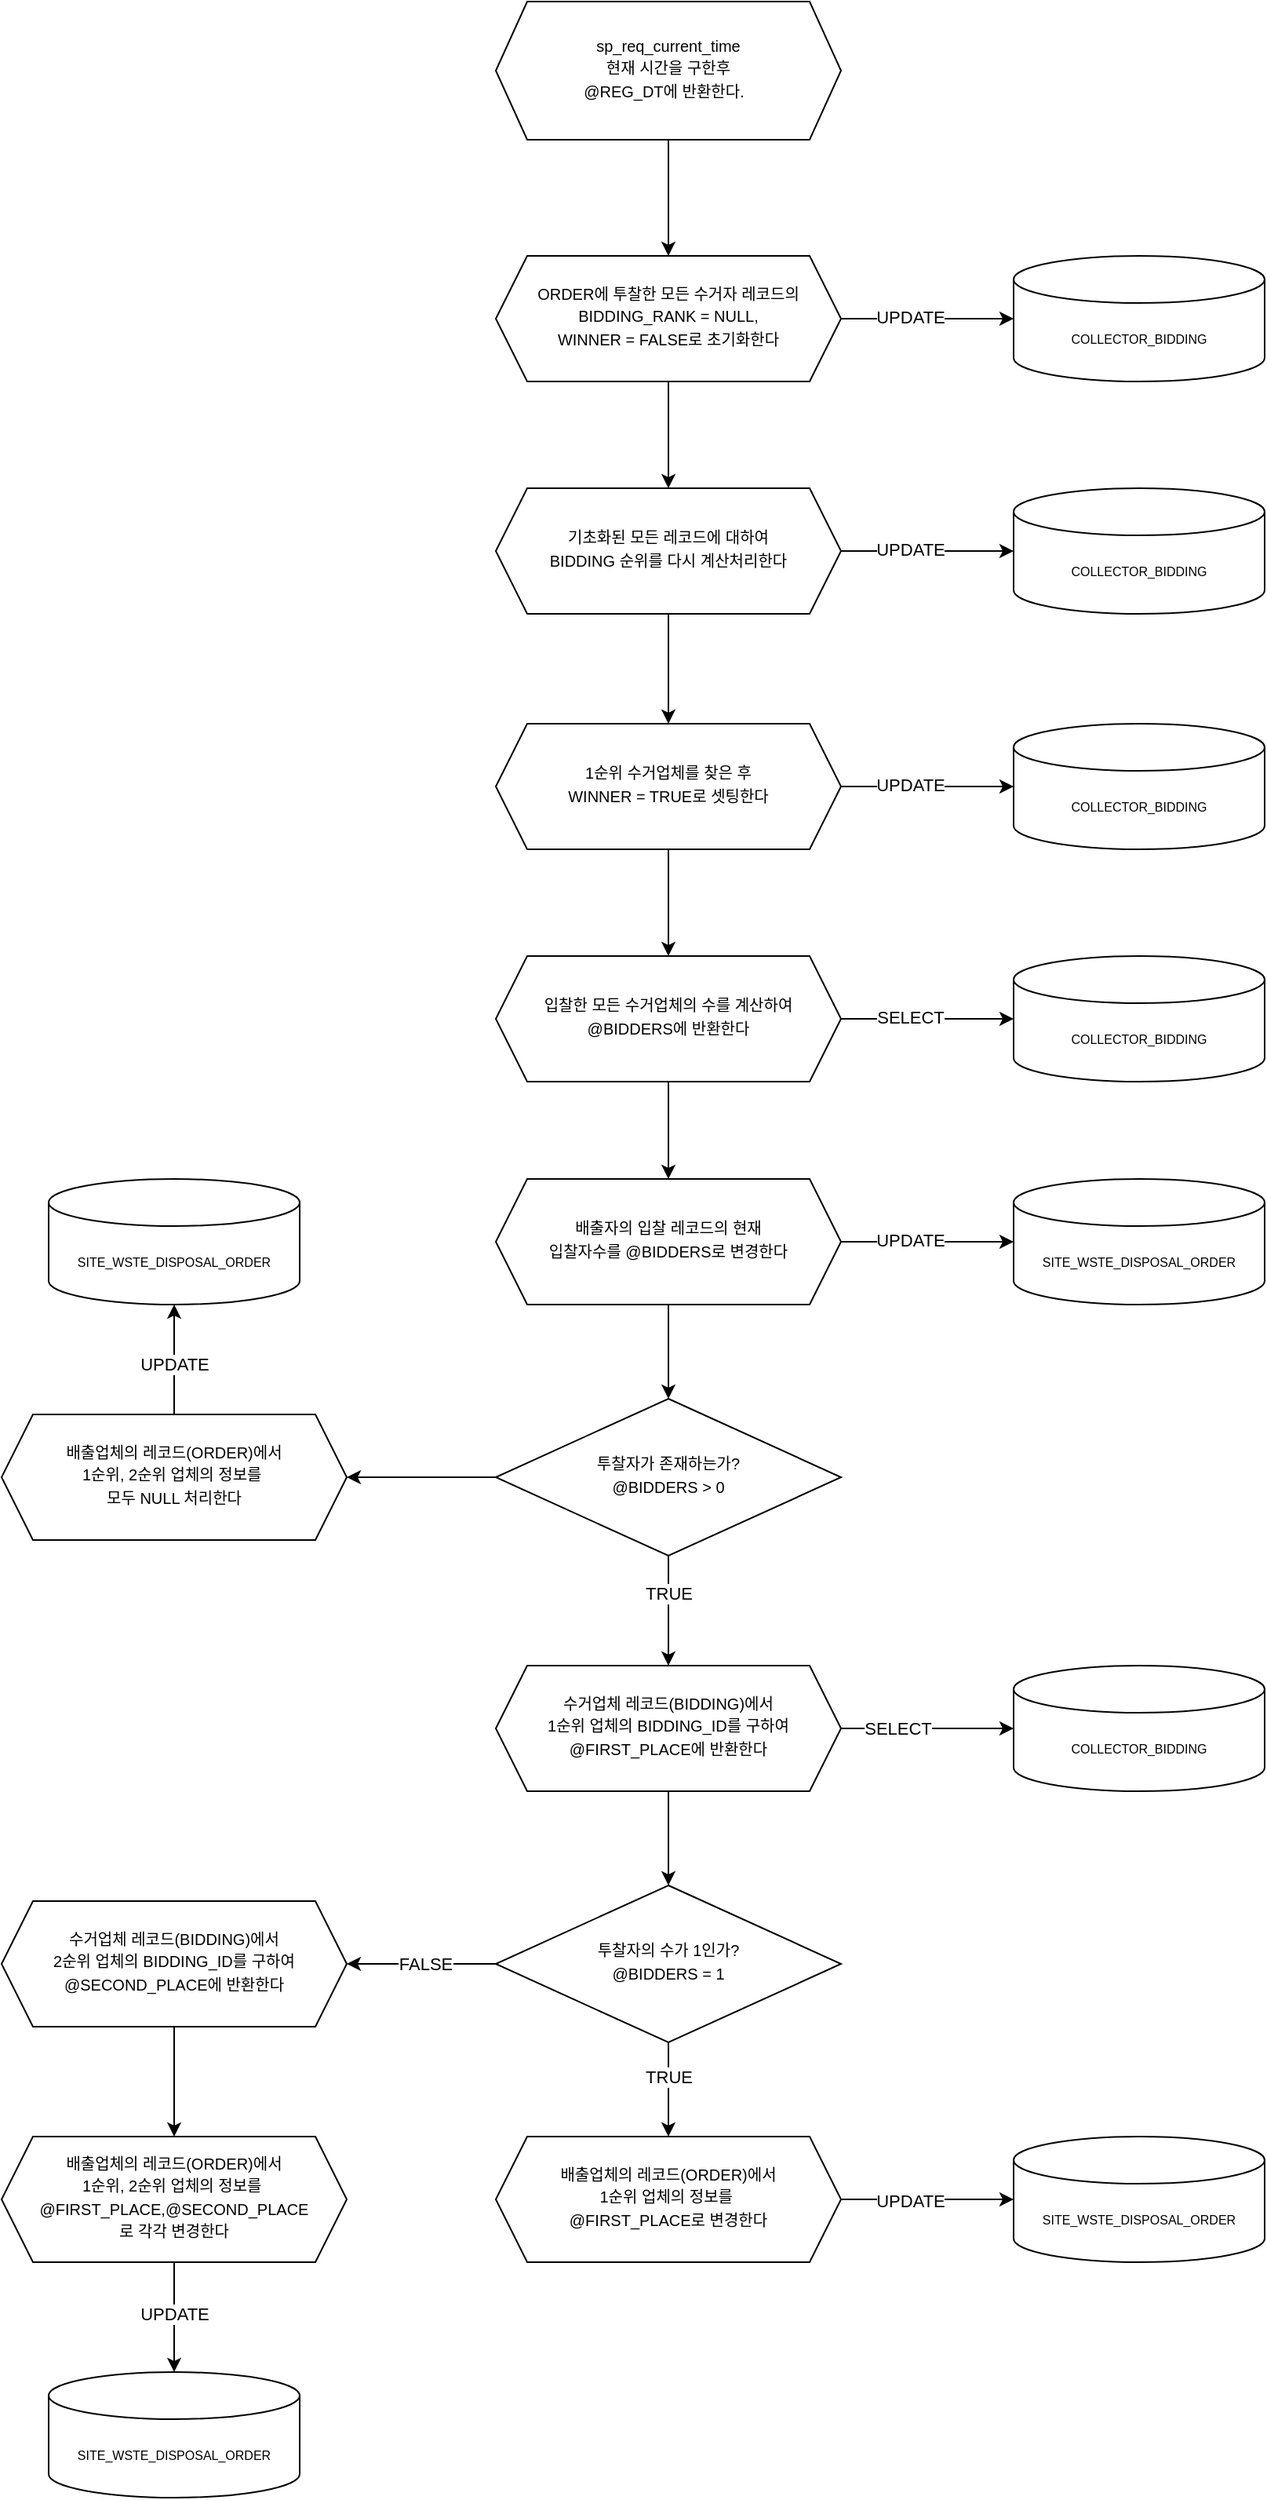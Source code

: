 <mxfile>
    <diagram id="6MBnwezuV47VaUJ1Mnr1" name="Page-1">
        <mxGraphModel dx="4254" dy="3724" grid="1" gridSize="10" guides="1" tooltips="1" connect="1" arrows="1" fold="1" page="1" pageScale="1" pageWidth="827" pageHeight="1169" math="0" shadow="0">
            <root>
                <mxCell id="0"/>
                <mxCell id="1" parent="0"/>
                <mxCell id="2" value="" style="edgeStyle=orthogonalEdgeStyle;rounded=0;orthogonalLoop=1;jettySize=auto;html=1;fontSize=8;" edge="1" parent="1" source="3" target="8">
                    <mxGeometry relative="1" as="geometry"/>
                </mxCell>
                <mxCell id="3" value="&lt;font style=&quot;font-size: 10px&quot;&gt;sp_req_current_time&lt;br&gt;현재 시간을 구한후&lt;br&gt;@REG_DT에 반환한다.&amp;nbsp;&amp;nbsp;&lt;/font&gt;" style="shape=hexagon;perimeter=hexagonPerimeter2;whiteSpace=wrap;html=1;fixedSize=1;shadow=0;strokeWidth=1;spacing=6;spacingTop=-4;" vertex="1" parent="1">
                    <mxGeometry x="-1325" y="-2300" width="220" height="88" as="geometry"/>
                </mxCell>
                <mxCell id="4" value="" style="edgeStyle=none;html=1;" edge="1" parent="1" source="8" target="12">
                    <mxGeometry relative="1" as="geometry"/>
                </mxCell>
                <mxCell id="5" value="" style="edgeStyle=none;html=1;" edge="1" parent="1" source="8" target="9">
                    <mxGeometry relative="1" as="geometry"/>
                </mxCell>
                <mxCell id="6" value="UPDATE" style="edgeLabel;html=1;align=center;verticalAlign=middle;resizable=0;points=[];" vertex="1" connectable="0" parent="5">
                    <mxGeometry x="-0.208" y="1" relative="1" as="geometry">
                        <mxPoint as="offset"/>
                    </mxGeometry>
                </mxCell>
                <mxCell id="8" value="&lt;span style=&quot;font-size: 10px&quot;&gt;ORDER에 투찰한 모든 수거자 레코드의 BIDDING_RANK = NULL, &lt;br&gt;WINNER = FALSE로 초기화한다&lt;/span&gt;" style="shape=hexagon;perimeter=hexagonPerimeter2;whiteSpace=wrap;html=1;fixedSize=1;shadow=0;strokeWidth=1;spacing=6;spacingTop=-4;" vertex="1" parent="1">
                    <mxGeometry x="-1325" y="-2138" width="220" height="80" as="geometry"/>
                </mxCell>
                <mxCell id="9" value="COLLECTOR_BIDDING" style="shape=cylinder3;whiteSpace=wrap;html=1;boundedLbl=1;backgroundOutline=1;size=15;fontSize=8;" vertex="1" parent="1">
                    <mxGeometry x="-995" y="-2138" width="160" height="80" as="geometry"/>
                </mxCell>
                <mxCell id="10" value="" style="edgeStyle=none;html=1;" edge="1" parent="1" source="12" target="13">
                    <mxGeometry relative="1" as="geometry"/>
                </mxCell>
                <mxCell id="11" value="UPDATE" style="edgeLabel;html=1;align=center;verticalAlign=middle;resizable=0;points=[];" vertex="1" connectable="0" parent="10">
                    <mxGeometry x="-0.208" y="1" relative="1" as="geometry">
                        <mxPoint as="offset"/>
                    </mxGeometry>
                </mxCell>
                <mxCell id="25" value="" style="edgeStyle=none;html=1;" edge="1" parent="1" source="12" target="19">
                    <mxGeometry relative="1" as="geometry"/>
                </mxCell>
                <mxCell id="12" value="&lt;span style=&quot;font-size: 10px&quot;&gt;기초화된 모든 레코드에 대하여 &lt;br&gt;BIDDING 순위를 다시 계산처리한다&lt;/span&gt;" style="shape=hexagon;perimeter=hexagonPerimeter2;whiteSpace=wrap;html=1;fixedSize=1;shadow=0;strokeWidth=1;spacing=6;spacingTop=-4;" vertex="1" parent="1">
                    <mxGeometry x="-1325" y="-1990" width="220" height="80" as="geometry"/>
                </mxCell>
                <mxCell id="13" value="COLLECTOR_BIDDING" style="shape=cylinder3;whiteSpace=wrap;html=1;boundedLbl=1;backgroundOutline=1;size=15;fontSize=8;" vertex="1" parent="1">
                    <mxGeometry x="-995" y="-1990" width="160" height="80" as="geometry"/>
                </mxCell>
                <mxCell id="16" value="" style="edgeStyle=none;html=1;" edge="1" source="19" target="23" parent="1">
                    <mxGeometry relative="1" as="geometry"/>
                </mxCell>
                <mxCell id="17" value="" style="edgeStyle=none;html=1;" edge="1" source="19" target="20" parent="1">
                    <mxGeometry relative="1" as="geometry"/>
                </mxCell>
                <mxCell id="18" value="UPDATE" style="edgeLabel;html=1;align=center;verticalAlign=middle;resizable=0;points=[];" vertex="1" connectable="0" parent="17">
                    <mxGeometry x="-0.208" y="1" relative="1" as="geometry">
                        <mxPoint as="offset"/>
                    </mxGeometry>
                </mxCell>
                <mxCell id="19" value="&lt;span style=&quot;font-size: 10px&quot;&gt;1순위 수거업체를 찾은 후 &lt;br&gt;WINNER = TRUE로 셋팅한다&lt;/span&gt;" style="shape=hexagon;perimeter=hexagonPerimeter2;whiteSpace=wrap;html=1;fixedSize=1;shadow=0;strokeWidth=1;spacing=6;spacingTop=-4;" vertex="1" parent="1">
                    <mxGeometry x="-1325" y="-1840" width="220" height="80" as="geometry"/>
                </mxCell>
                <mxCell id="20" value="COLLECTOR_BIDDING" style="shape=cylinder3;whiteSpace=wrap;html=1;boundedLbl=1;backgroundOutline=1;size=15;fontSize=8;" vertex="1" parent="1">
                    <mxGeometry x="-995" y="-1840" width="160" height="80" as="geometry"/>
                </mxCell>
                <mxCell id="21" value="" style="edgeStyle=none;html=1;" edge="1" source="23" target="24" parent="1">
                    <mxGeometry relative="1" as="geometry"/>
                </mxCell>
                <mxCell id="22" value="SELECT" style="edgeLabel;html=1;align=center;verticalAlign=middle;resizable=0;points=[];" vertex="1" connectable="0" parent="21">
                    <mxGeometry x="-0.208" y="1" relative="1" as="geometry">
                        <mxPoint as="offset"/>
                    </mxGeometry>
                </mxCell>
                <mxCell id="30" value="" style="edgeStyle=none;html=1;" edge="1" parent="1" source="23" target="28">
                    <mxGeometry relative="1" as="geometry"/>
                </mxCell>
                <mxCell id="23" value="&lt;span style=&quot;font-size: 10px&quot;&gt;입찰한 모든 수거업체의 수를 계산하여 @BIDDERS에 반환한다&lt;/span&gt;" style="shape=hexagon;perimeter=hexagonPerimeter2;whiteSpace=wrap;html=1;fixedSize=1;shadow=0;strokeWidth=1;spacing=6;spacingTop=-4;" vertex="1" parent="1">
                    <mxGeometry x="-1325" y="-1692" width="220" height="80" as="geometry"/>
                </mxCell>
                <mxCell id="24" value="COLLECTOR_BIDDING" style="shape=cylinder3;whiteSpace=wrap;html=1;boundedLbl=1;backgroundOutline=1;size=15;fontSize=8;" vertex="1" parent="1">
                    <mxGeometry x="-995" y="-1692" width="160" height="80" as="geometry"/>
                </mxCell>
                <mxCell id="26" value="" style="edgeStyle=none;html=1;" edge="1" source="28" target="29" parent="1">
                    <mxGeometry relative="1" as="geometry"/>
                </mxCell>
                <mxCell id="27" value="UPDATE" style="edgeLabel;html=1;align=center;verticalAlign=middle;resizable=0;points=[];" vertex="1" connectable="0" parent="26">
                    <mxGeometry x="-0.208" y="1" relative="1" as="geometry">
                        <mxPoint as="offset"/>
                    </mxGeometry>
                </mxCell>
                <mxCell id="32" value="" style="edgeStyle=none;html=1;" edge="1" parent="1" source="28" target="31">
                    <mxGeometry relative="1" as="geometry"/>
                </mxCell>
                <mxCell id="28" value="&lt;span style=&quot;font-size: 10px&quot;&gt;배출자의 입찰 레코드의 현재 &lt;br&gt;입찰자수를 @BIDDERS로 변경한다&lt;/span&gt;" style="shape=hexagon;perimeter=hexagonPerimeter2;whiteSpace=wrap;html=1;fixedSize=1;shadow=0;strokeWidth=1;spacing=6;spacingTop=-4;" vertex="1" parent="1">
                    <mxGeometry x="-1325" y="-1550" width="220" height="80" as="geometry"/>
                </mxCell>
                <mxCell id="29" value="SITE_WSTE_DISPOSAL_ORDER" style="shape=cylinder3;whiteSpace=wrap;html=1;boundedLbl=1;backgroundOutline=1;size=15;fontSize=8;" vertex="1" parent="1">
                    <mxGeometry x="-995" y="-1550" width="160" height="80" as="geometry"/>
                </mxCell>
                <mxCell id="34" value="" style="edgeStyle=none;html=1;entryX=0.5;entryY=0;entryDx=0;entryDy=0;" edge="1" parent="1" source="31" target="54">
                    <mxGeometry relative="1" as="geometry"/>
                </mxCell>
                <mxCell id="35" value="TRUE" style="edgeLabel;html=1;align=center;verticalAlign=middle;resizable=0;points=[];" vertex="1" connectable="0" parent="34">
                    <mxGeometry x="-0.318" relative="1" as="geometry">
                        <mxPoint as="offset"/>
                    </mxGeometry>
                </mxCell>
                <mxCell id="69" value="" style="edgeStyle=none;html=1;" edge="1" parent="1" source="31" target="67">
                    <mxGeometry relative="1" as="geometry"/>
                </mxCell>
                <mxCell id="31" value="&lt;span style=&quot;font-size: 10px&quot;&gt;투찰자가 존재하는가?&lt;br&gt;@BIDDERS &amp;gt; 0&lt;/span&gt;" style="rhombus;whiteSpace=wrap;html=1;shadow=0;strokeWidth=1;spacing=6;spacingTop=-4;" vertex="1" parent="1">
                    <mxGeometry x="-1325" y="-1410" width="220" height="100" as="geometry"/>
                </mxCell>
                <mxCell id="50" value="" style="edgeStyle=none;html=1;" edge="1" parent="1" source="33" target="49">
                    <mxGeometry relative="1" as="geometry">
                        <Array as="points">
                            <mxPoint x="-1360" y="-1050"/>
                        </Array>
                    </mxGeometry>
                </mxCell>
                <mxCell id="51" value="FALSE" style="edgeLabel;html=1;align=center;verticalAlign=middle;resizable=0;points=[];" vertex="1" connectable="0" parent="50">
                    <mxGeometry x="-0.04" relative="1" as="geometry">
                        <mxPoint as="offset"/>
                    </mxGeometry>
                </mxCell>
                <mxCell id="57" value="" style="edgeStyle=none;html=1;" edge="1" parent="1" source="33" target="44">
                    <mxGeometry relative="1" as="geometry"/>
                </mxCell>
                <mxCell id="58" value="TRUE" style="edgeLabel;html=1;align=center;verticalAlign=middle;resizable=0;points=[];" vertex="1" connectable="0" parent="57">
                    <mxGeometry x="-0.284" relative="1" as="geometry">
                        <mxPoint as="offset"/>
                    </mxGeometry>
                </mxCell>
                <mxCell id="33" value="&lt;span style=&quot;font-size: 10px&quot;&gt;투찰자의 수가 1인가?&lt;br&gt;@BIDDERS = 1&lt;/span&gt;" style="rhombus;whiteSpace=wrap;html=1;shadow=0;strokeWidth=1;spacing=6;spacingTop=-4;" vertex="1" parent="1">
                    <mxGeometry x="-1325" y="-1100" width="220" height="100" as="geometry"/>
                </mxCell>
                <mxCell id="47" value="" style="edgeStyle=none;html=1;" edge="1" parent="1" source="44" target="46">
                    <mxGeometry relative="1" as="geometry"/>
                </mxCell>
                <mxCell id="48" value="UPDATE" style="edgeLabel;html=1;align=center;verticalAlign=middle;resizable=0;points=[];" vertex="1" connectable="0" parent="47">
                    <mxGeometry x="-0.196" y="-1" relative="1" as="geometry">
                        <mxPoint as="offset"/>
                    </mxGeometry>
                </mxCell>
                <mxCell id="44" value="&lt;span style=&quot;font-size: 10px&quot;&gt;배출업체의 레코드(ORDER)에서 &lt;br&gt;1순위 업체의 정보를&amp;nbsp;&lt;br&gt;&lt;/span&gt;&lt;span style=&quot;font-size: 10px&quot;&gt;@FIRST_PLACE로 변경한다&lt;/span&gt;" style="shape=hexagon;perimeter=hexagonPerimeter2;whiteSpace=wrap;html=1;fixedSize=1;shadow=0;strokeWidth=1;spacing=6;spacingTop=-4;" vertex="1" parent="1">
                    <mxGeometry x="-1325" y="-940" width="220" height="80" as="geometry"/>
                </mxCell>
                <mxCell id="46" value="SITE_WSTE_DISPOSAL_ORDER" style="shape=cylinder3;whiteSpace=wrap;html=1;boundedLbl=1;backgroundOutline=1;size=15;fontSize=8;" vertex="1" parent="1">
                    <mxGeometry x="-995" y="-940" width="160" height="80" as="geometry"/>
                </mxCell>
                <mxCell id="60" value="" style="edgeStyle=none;html=1;" edge="1" parent="1" source="49" target="59">
                    <mxGeometry relative="1" as="geometry"/>
                </mxCell>
                <mxCell id="49" value="&lt;span style=&quot;font-size: 10px&quot;&gt;수거업체 레코드(BIDDING)에서 &lt;br&gt;2순위 업체의 BIDDING_ID를 구하여 @SECOND_PLACE에 반환한다&lt;/span&gt;" style="shape=hexagon;perimeter=hexagonPerimeter2;whiteSpace=wrap;html=1;fixedSize=1;shadow=0;strokeWidth=1;spacing=6;spacingTop=-4;" vertex="1" parent="1">
                    <mxGeometry x="-1640" y="-1090" width="220" height="80" as="geometry"/>
                </mxCell>
                <mxCell id="52" value="" style="edgeStyle=none;html=1;" edge="1" source="54" target="55" parent="1">
                    <mxGeometry relative="1" as="geometry"/>
                </mxCell>
                <mxCell id="53" value="SELECT" style="edgeLabel;html=1;align=center;verticalAlign=middle;resizable=0;points=[];" vertex="1" connectable="0" parent="52">
                    <mxGeometry x="-0.341" relative="1" as="geometry">
                        <mxPoint as="offset"/>
                    </mxGeometry>
                </mxCell>
                <mxCell id="56" value="" style="edgeStyle=none;html=1;" edge="1" parent="1" source="54" target="33">
                    <mxGeometry relative="1" as="geometry"/>
                </mxCell>
                <mxCell id="54" value="&lt;span style=&quot;font-size: 10px&quot;&gt;수거업체 레코드(BIDDING)에서 &lt;br&gt;1순위 업체의 BIDDING_ID를 구하여 @FIRST_PLACE에 반환한다&lt;/span&gt;" style="shape=hexagon;perimeter=hexagonPerimeter2;whiteSpace=wrap;html=1;fixedSize=1;shadow=0;strokeWidth=1;spacing=6;spacingTop=-4;" vertex="1" parent="1">
                    <mxGeometry x="-1325" y="-1240" width="220" height="80" as="geometry"/>
                </mxCell>
                <mxCell id="55" value="COLLECTOR_BIDDING" style="shape=cylinder3;whiteSpace=wrap;html=1;boundedLbl=1;backgroundOutline=1;size=15;fontSize=8;" vertex="1" parent="1">
                    <mxGeometry x="-995" y="-1240" width="160" height="80" as="geometry"/>
                </mxCell>
                <mxCell id="62" value="" style="edgeStyle=none;html=1;" edge="1" parent="1" source="59" target="61">
                    <mxGeometry relative="1" as="geometry"/>
                </mxCell>
                <mxCell id="63" value="UPDATE" style="edgeLabel;html=1;align=center;verticalAlign=middle;resizable=0;points=[];" vertex="1" connectable="0" parent="62">
                    <mxGeometry x="-0.065" relative="1" as="geometry">
                        <mxPoint as="offset"/>
                    </mxGeometry>
                </mxCell>
                <mxCell id="59" value="&lt;span style=&quot;font-size: 10px&quot;&gt;배출업체의 레코드(ORDER)에서&lt;br&gt;1순위, 2순위 업체의 정보를&amp;nbsp;&lt;br&gt;&lt;/span&gt;&lt;span style=&quot;font-size: 10px&quot;&gt;@FIRST_PLACE,&lt;/span&gt;&lt;span style=&quot;font-size: 10px&quot;&gt;@SECOND_PLACE&lt;/span&gt;&lt;span style=&quot;font-size: 10px&quot;&gt;&lt;br&gt;로 각각 변경한다&lt;/span&gt;" style="shape=hexagon;perimeter=hexagonPerimeter2;whiteSpace=wrap;html=1;fixedSize=1;shadow=0;strokeWidth=1;spacing=6;spacingTop=-4;" vertex="1" parent="1">
                    <mxGeometry x="-1640" y="-940" width="220" height="80" as="geometry"/>
                </mxCell>
                <mxCell id="61" value="SITE_WSTE_DISPOSAL_ORDER" style="shape=cylinder3;whiteSpace=wrap;html=1;boundedLbl=1;backgroundOutline=1;size=15;fontSize=8;" vertex="1" parent="1">
                    <mxGeometry x="-1610" y="-790" width="160" height="80" as="geometry"/>
                </mxCell>
                <mxCell id="65" value="" style="edgeStyle=none;html=1;" edge="1" source="67" target="68" parent="1">
                    <mxGeometry relative="1" as="geometry"/>
                </mxCell>
                <mxCell id="66" value="UPDATE" style="edgeLabel;html=1;align=center;verticalAlign=middle;resizable=0;points=[];" vertex="1" connectable="0" parent="65">
                    <mxGeometry x="-0.065" relative="1" as="geometry">
                        <mxPoint as="offset"/>
                    </mxGeometry>
                </mxCell>
                <mxCell id="67" value="&lt;span style=&quot;font-size: 10px&quot;&gt;배출업체의 레코드(ORDER)에서&lt;br&gt;1순위, 2순위 업체의 정보를&amp;nbsp;&lt;br&gt;&lt;/span&gt;&lt;span style=&quot;font-size: 10px&quot;&gt;모두 NULL 처리한다&lt;/span&gt;" style="shape=hexagon;perimeter=hexagonPerimeter2;whiteSpace=wrap;html=1;fixedSize=1;shadow=0;strokeWidth=1;spacing=6;spacingTop=-4;" vertex="1" parent="1">
                    <mxGeometry x="-1640" y="-1400" width="220" height="80" as="geometry"/>
                </mxCell>
                <mxCell id="68" value="SITE_WSTE_DISPOSAL_ORDER" style="shape=cylinder3;whiteSpace=wrap;html=1;boundedLbl=1;backgroundOutline=1;size=15;fontSize=8;" vertex="1" parent="1">
                    <mxGeometry x="-1610" y="-1550" width="160" height="80" as="geometry"/>
                </mxCell>
            </root>
        </mxGraphModel>
    </diagram>
</mxfile>